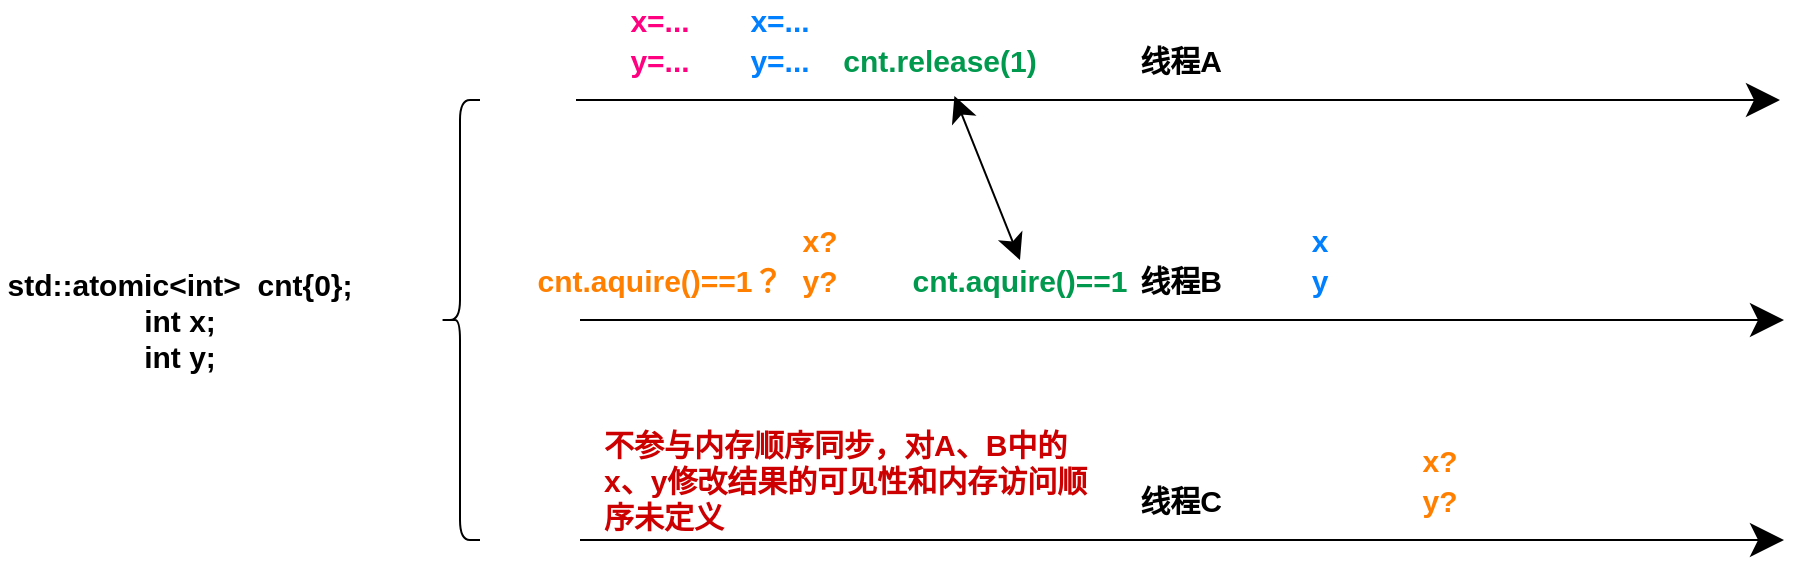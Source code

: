 <mxfile version="15.3.5" type="device"><diagram id="-wza0OMRTl9NlK7MUtt-" name="第 1 页"><mxGraphModel dx="2249" dy="816" grid="1" gridSize="10" guides="1" tooltips="1" connect="1" arrows="1" fold="1" page="1" pageScale="1" pageWidth="827" pageHeight="1169" math="0" shadow="0"><root><mxCell id="0"/><mxCell id="1" parent="0"/><mxCell id="8HnOXBVlrt5aKYci_G53-1" value="线程A" style="endArrow=classic;html=1;startSize=14;endSize=14;sourcePerimeterSpacing=8;targetPerimeterSpacing=8;fontSize=15;fontStyle=1" edge="1" parent="1"><mxGeometry x="0.003" y="20" width="50" height="50" relative="1" as="geometry"><mxPoint x="118" y="280" as="sourcePoint"/><mxPoint x="720" y="280" as="targetPoint"/><mxPoint as="offset"/></mxGeometry></mxCell><mxCell id="8HnOXBVlrt5aKYci_G53-2" value="线程B" style="endArrow=classic;html=1;startSize=14;endSize=14;sourcePerimeterSpacing=8;targetPerimeterSpacing=8;fontSize=15;fontStyle=1" edge="1" parent="1"><mxGeometry x="-0.003" y="20" width="50" height="50" relative="1" as="geometry"><mxPoint x="120" y="390" as="sourcePoint"/><mxPoint x="722" y="390" as="targetPoint"/><mxPoint as="offset"/></mxGeometry></mxCell><mxCell id="8HnOXBVlrt5aKYci_G53-3" value="std::atomic&amp;lt;int&amp;gt;&amp;nbsp; cnt{0};&lt;br&gt;int x;&lt;br&gt;int y;" style="text;html=1;strokeColor=none;fillColor=none;align=center;verticalAlign=middle;whiteSpace=wrap;rounded=0;hachureGap=4;pointerEvents=0;fontSize=15;fontStyle=1" vertex="1" parent="1"><mxGeometry x="-170" y="380" width="180" height="20" as="geometry"/></mxCell><mxCell id="8HnOXBVlrt5aKYci_G53-4" value="" style="shape=curlyBracket;whiteSpace=wrap;html=1;rounded=1;hachureGap=4;pointerEvents=0;fontSize=15;fontStyle=1" vertex="1" parent="1"><mxGeometry x="50" y="280" width="20" height="220" as="geometry"/></mxCell><mxCell id="8HnOXBVlrt5aKYci_G53-5" value="线程C" style="endArrow=classic;html=1;startSize=14;endSize=14;sourcePerimeterSpacing=8;targetPerimeterSpacing=8;fontSize=15;fontStyle=1" edge="1" parent="1"><mxGeometry x="-0.003" y="20" width="50" height="50" relative="1" as="geometry"><mxPoint x="120" y="500" as="sourcePoint"/><mxPoint x="722" y="500" as="targetPoint"/><mxPoint as="offset"/></mxGeometry></mxCell><mxCell id="8HnOXBVlrt5aKYci_G53-6" value="cnt.aquire()==1？" style="text;html=1;strokeColor=none;fillColor=none;align=center;verticalAlign=middle;whiteSpace=wrap;rounded=0;hachureGap=4;pointerEvents=0;fontSize=15;fontColor=#FF8000;fontStyle=1" vertex="1" parent="1"><mxGeometry x="140" y="360" width="40" height="20" as="geometry"/></mxCell><mxCell id="8HnOXBVlrt5aKYci_G53-8" value="cnt.aquire()==1" style="text;html=1;strokeColor=none;fillColor=none;align=center;verticalAlign=middle;whiteSpace=wrap;rounded=0;hachureGap=4;pointerEvents=0;fontSize=15;fontColor=#00994D;fontStyle=1" vertex="1" parent="1"><mxGeometry x="320" y="360" width="40" height="20" as="geometry"/></mxCell><mxCell id="8HnOXBVlrt5aKYci_G53-12" style="edgeStyle=none;curved=1;rounded=0;orthogonalLoop=1;jettySize=auto;html=1;entryX=0.5;entryY=0;entryDx=0;entryDy=0;fontSize=15;endArrow=classic;startSize=10;endSize=10;sourcePerimeterSpacing=8;targetPerimeterSpacing=8;startArrow=classic;startFill=1;endFill=1;fontStyle=1" edge="1" parent="1" source="8HnOXBVlrt5aKYci_G53-11" target="8HnOXBVlrt5aKYci_G53-8"><mxGeometry relative="1" as="geometry"/></mxCell><mxCell id="8HnOXBVlrt5aKYci_G53-11" value="cnt.release(1)" style="text;html=1;strokeColor=none;fillColor=none;align=center;verticalAlign=middle;whiteSpace=wrap;rounded=0;hachureGap=4;pointerEvents=0;fontSize=15;fontColor=#00994D;fontStyle=1" vertex="1" parent="1"><mxGeometry x="240" y="250" width="120" height="20" as="geometry"/></mxCell><mxCell id="8HnOXBVlrt5aKYci_G53-13" value="x=..." style="text;html=1;strokeColor=none;fillColor=none;align=center;verticalAlign=middle;whiteSpace=wrap;rounded=0;hachureGap=4;pointerEvents=0;fontSize=15;fontStyle=1;fontColor=#007FFF;" vertex="1" parent="1"><mxGeometry x="200" y="230" width="40" height="20" as="geometry"/></mxCell><mxCell id="8HnOXBVlrt5aKYci_G53-14" value="y=..." style="text;html=1;strokeColor=none;fillColor=none;align=center;verticalAlign=middle;whiteSpace=wrap;rounded=0;hachureGap=4;pointerEvents=0;fontSize=15;fontStyle=1;fontColor=#007FFF;" vertex="1" parent="1"><mxGeometry x="200" y="250" width="40" height="20" as="geometry"/></mxCell><mxCell id="8HnOXBVlrt5aKYci_G53-21" value="&lt;span&gt;不参与内存顺序同步，&lt;/span&gt;对A、B中的x、y修改结果的可见性和内存访问顺序未定义" style="text;html=1;strokeColor=none;fillColor=none;align=left;verticalAlign=middle;whiteSpace=wrap;rounded=0;hachureGap=4;pointerEvents=0;fontSize=15;fontColor=#CC0000;fontStyle=1" vertex="1" parent="1"><mxGeometry x="130" y="460" width="250" height="20" as="geometry"/></mxCell><mxCell id="8HnOXBVlrt5aKYci_G53-25" value="x" style="text;html=1;strokeColor=none;fillColor=none;align=center;verticalAlign=middle;whiteSpace=wrap;rounded=0;hachureGap=4;pointerEvents=0;fontSize=15;fontStyle=1;fontColor=#007FFF;" vertex="1" parent="1"><mxGeometry x="470" y="340" width="40" height="20" as="geometry"/></mxCell><mxCell id="8HnOXBVlrt5aKYci_G53-26" value="y" style="text;html=1;strokeColor=none;fillColor=none;align=center;verticalAlign=middle;whiteSpace=wrap;rounded=0;hachureGap=4;pointerEvents=0;fontSize=15;fontStyle=1;fontColor=#007FFF;" vertex="1" parent="1"><mxGeometry x="470" y="360" width="40" height="20" as="geometry"/></mxCell><mxCell id="8HnOXBVlrt5aKYci_G53-27" value="x=..." style="text;html=1;strokeColor=none;fillColor=none;align=center;verticalAlign=middle;whiteSpace=wrap;rounded=0;hachureGap=4;pointerEvents=0;fontSize=15;fontStyle=1;fontColor=#FF0080;" vertex="1" parent="1"><mxGeometry x="140" y="230" width="40" height="20" as="geometry"/></mxCell><mxCell id="8HnOXBVlrt5aKYci_G53-28" value="y=..." style="text;html=1;strokeColor=none;fillColor=none;align=center;verticalAlign=middle;whiteSpace=wrap;rounded=0;hachureGap=4;pointerEvents=0;fontSize=15;fontStyle=1;fontColor=#FF0080;" vertex="1" parent="1"><mxGeometry x="140" y="250" width="40" height="20" as="geometry"/></mxCell><mxCell id="8HnOXBVlrt5aKYci_G53-38" value="x?" style="text;html=1;strokeColor=none;fillColor=none;align=center;verticalAlign=middle;whiteSpace=wrap;rounded=0;hachureGap=4;pointerEvents=0;fontSize=15;fontColor=#FF8000;fontStyle=1" vertex="1" parent="1"><mxGeometry x="530" y="450" width="40" height="20" as="geometry"/></mxCell><mxCell id="8HnOXBVlrt5aKYci_G53-39" value="y?" style="text;html=1;strokeColor=none;fillColor=none;align=center;verticalAlign=middle;whiteSpace=wrap;rounded=0;hachureGap=4;pointerEvents=0;fontSize=15;fontColor=#FF8000;fontStyle=1" vertex="1" parent="1"><mxGeometry x="530" y="470" width="40" height="20" as="geometry"/></mxCell><mxCell id="8HnOXBVlrt5aKYci_G53-41" value="" style="group" vertex="1" connectable="0" parent="1"><mxGeometry x="220" y="340" width="40" height="40" as="geometry"/></mxCell><mxCell id="8HnOXBVlrt5aKYci_G53-23" value="x?" style="text;html=1;strokeColor=none;fillColor=none;align=center;verticalAlign=middle;whiteSpace=wrap;rounded=0;hachureGap=4;pointerEvents=0;fontSize=15;fontColor=#FF8000;fontStyle=1" vertex="1" parent="8HnOXBVlrt5aKYci_G53-41"><mxGeometry width="40" height="20" as="geometry"/></mxCell><mxCell id="8HnOXBVlrt5aKYci_G53-24" value="y?" style="text;html=1;strokeColor=none;fillColor=none;align=center;verticalAlign=middle;whiteSpace=wrap;rounded=0;hachureGap=4;pointerEvents=0;fontSize=15;fontColor=#FF8000;fontStyle=1" vertex="1" parent="8HnOXBVlrt5aKYci_G53-41"><mxGeometry y="20" width="40" height="20" as="geometry"/></mxCell></root></mxGraphModel></diagram></mxfile>